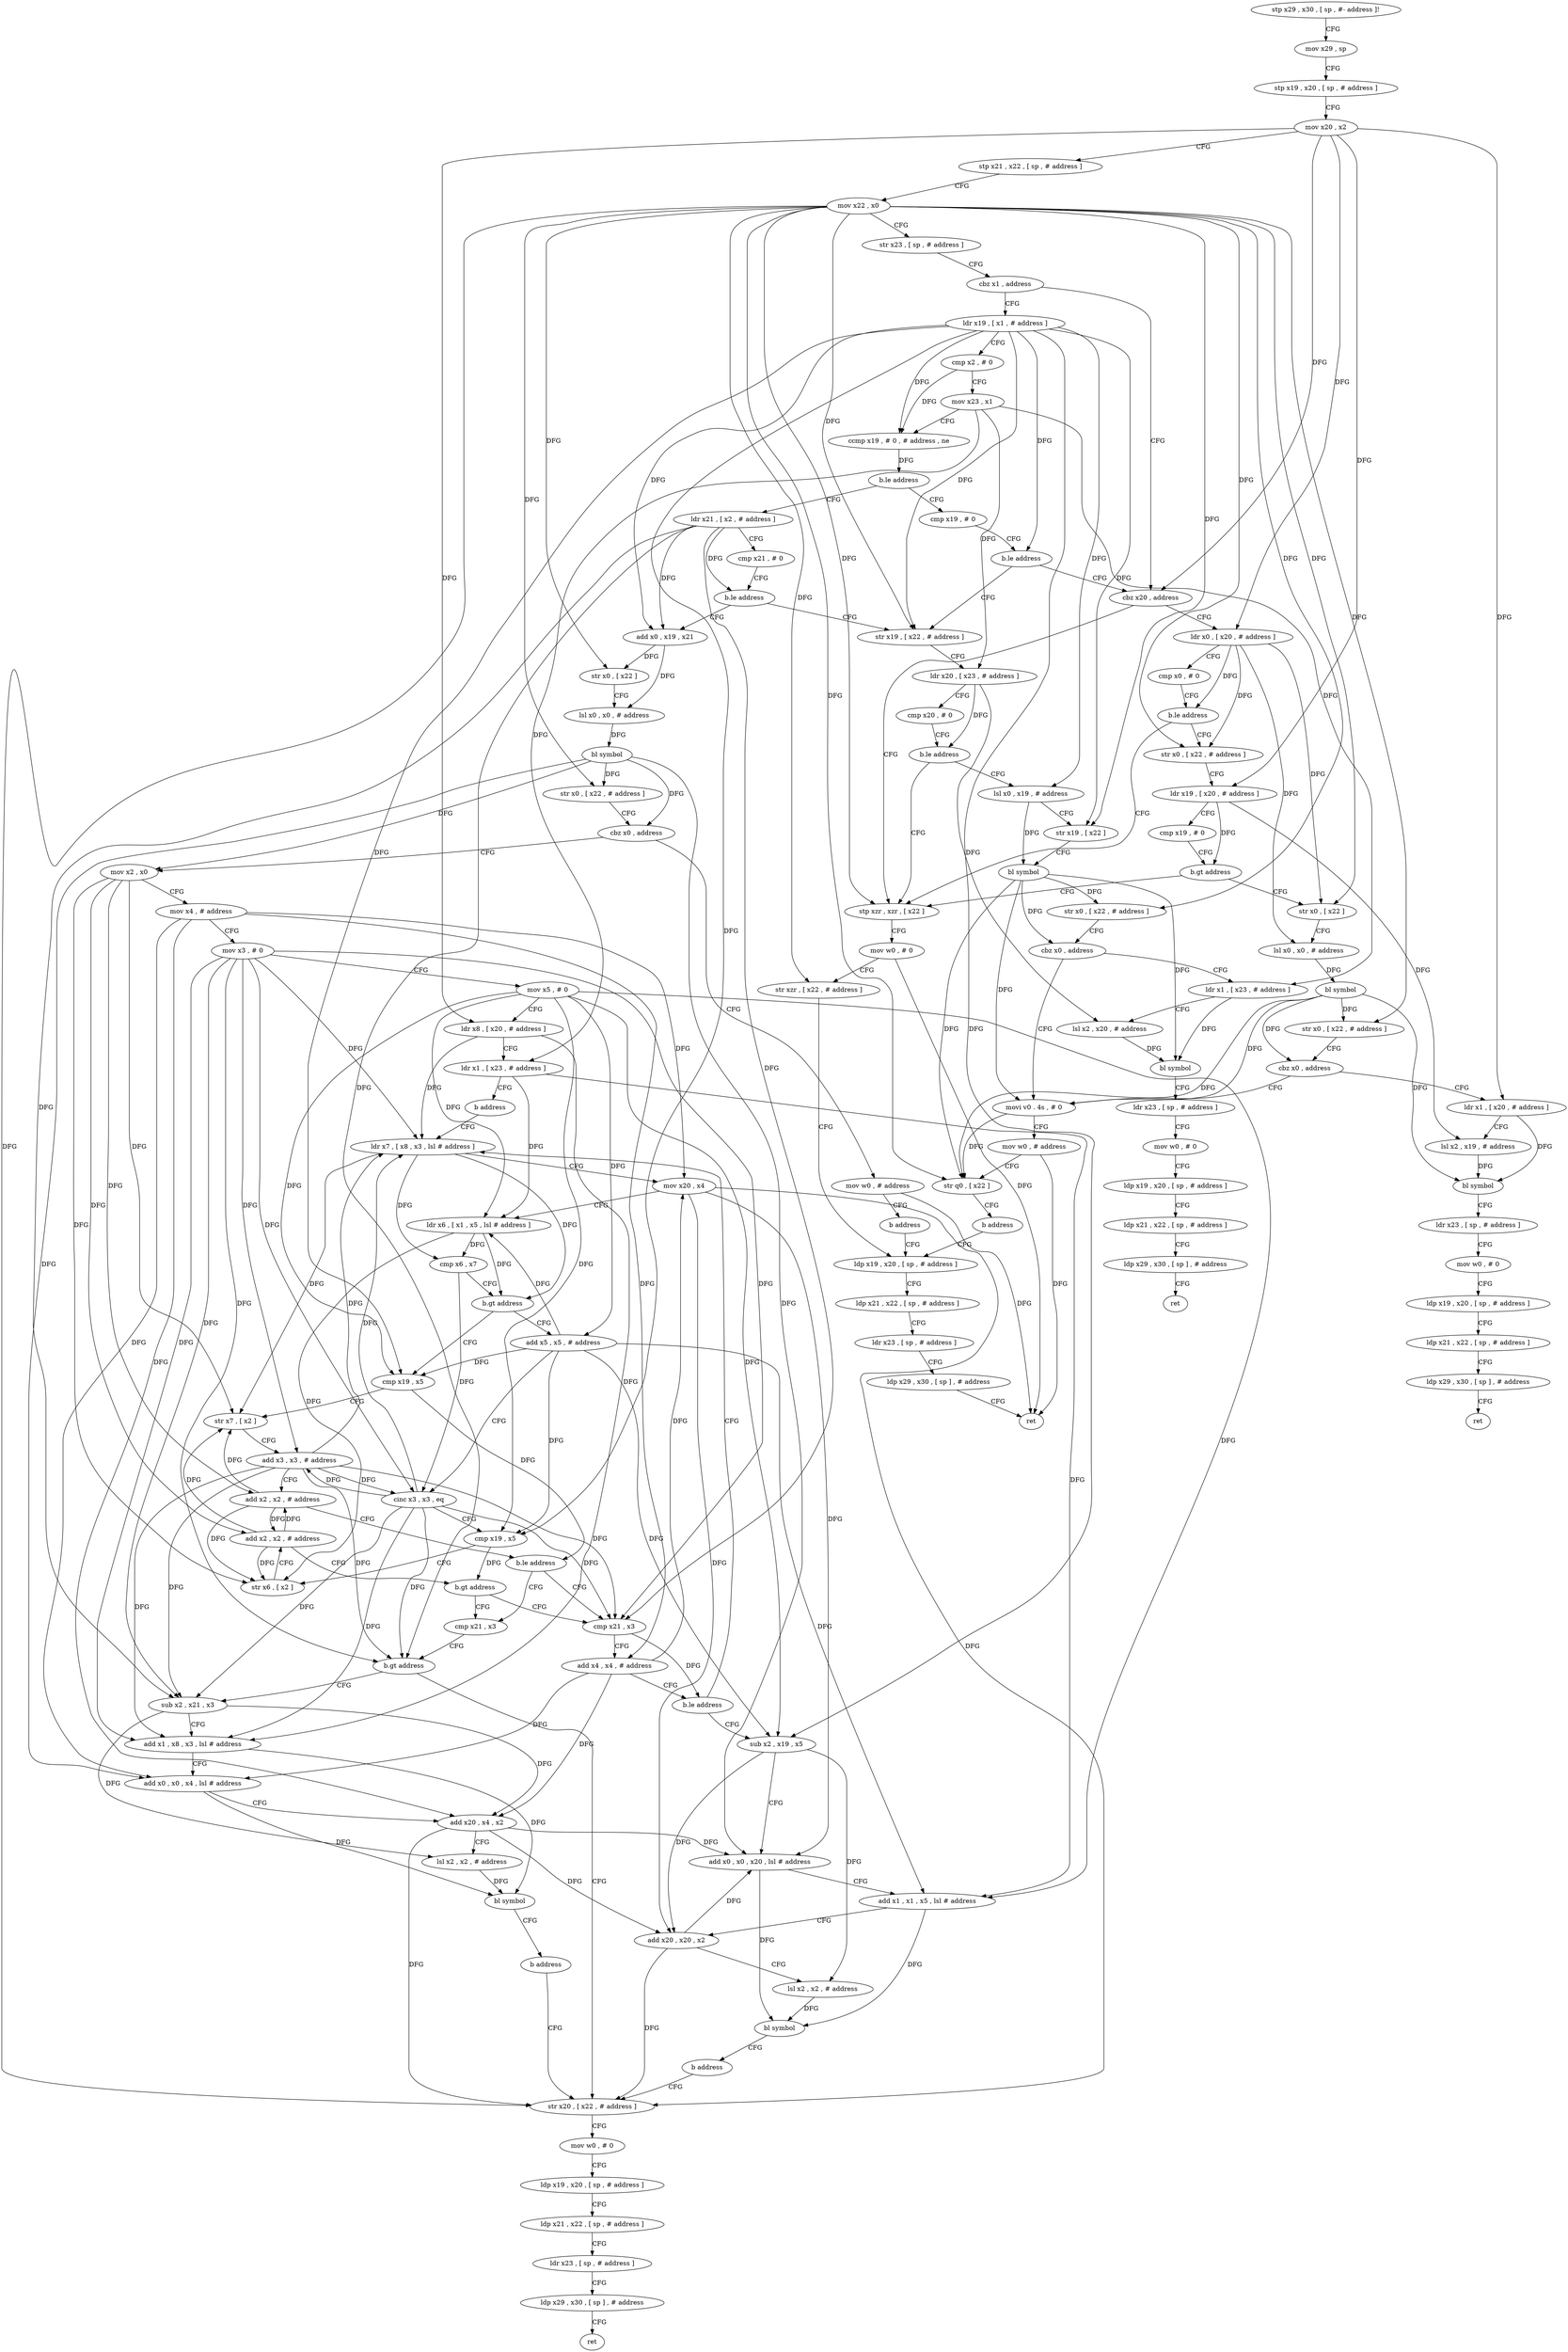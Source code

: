 digraph "func" {
"4389488" [label = "stp x29 , x30 , [ sp , #- address ]!" ]
"4389492" [label = "mov x29 , sp" ]
"4389496" [label = "stp x19 , x20 , [ sp , # address ]" ]
"4389500" [label = "mov x20 , x2" ]
"4389504" [label = "stp x21 , x22 , [ sp , # address ]" ]
"4389508" [label = "mov x22 , x0" ]
"4389512" [label = "str x23 , [ sp , # address ]" ]
"4389516" [label = "cbz x1 , address" ]
"4389800" [label = "cbz x20 , address" ]
"4389520" [label = "ldr x19 , [ x1 , # address ]" ]
"4389832" [label = "stp xzr , xzr , [ x22 ]" ]
"4389804" [label = "ldr x0 , [ x20 , # address ]" ]
"4389524" [label = "cmp x2 , # 0" ]
"4389528" [label = "mov x23 , x1" ]
"4389532" [label = "ccmp x19 , # 0 , # address , ne" ]
"4389536" [label = "b.le address" ]
"4389720" [label = "cmp x19 , # 0" ]
"4389540" [label = "ldr x21 , [ x2 , # address ]" ]
"4389836" [label = "mov w0 , # 0" ]
"4389840" [label = "str xzr , [ x22 , # address ]" ]
"4389844" [label = "ldp x19 , x20 , [ sp , # address ]" ]
"4389808" [label = "cmp x0 , # 0" ]
"4389812" [label = "b.le address" ]
"4389816" [label = "str x0 , [ x22 , # address ]" ]
"4389724" [label = "b.le address" ]
"4389728" [label = "str x19 , [ x22 , # address ]" ]
"4389544" [label = "cmp x21 , # 0" ]
"4389548" [label = "b.le address" ]
"4389552" [label = "add x0 , x19 , x21" ]
"4389820" [label = "ldr x19 , [ x20 , # address ]" ]
"4389824" [label = "cmp x19 , # 0" ]
"4389828" [label = "b.gt address" ]
"4389864" [label = "str x0 , [ x22 ]" ]
"4389732" [label = "ldr x20 , [ x23 , # address ]" ]
"4389736" [label = "cmp x20 , # 0" ]
"4389740" [label = "b.le address" ]
"4389744" [label = "lsl x0 , x19 , # address" ]
"4389556" [label = "str x0 , [ x22 ]" ]
"4389560" [label = "lsl x0 , x0 , # address" ]
"4389564" [label = "bl symbol" ]
"4389568" [label = "str x0 , [ x22 , # address ]" ]
"4389572" [label = "cbz x0 , address" ]
"4390000" [label = "mov w0 , # address" ]
"4389576" [label = "mov x2 , x0" ]
"4389868" [label = "lsl x0 , x0 , # address" ]
"4389872" [label = "bl symbol" ]
"4389876" [label = "str x0 , [ x22 , # address ]" ]
"4389880" [label = "cbz x0 , address" ]
"4389984" [label = "movi v0 . 4s , # 0" ]
"4389884" [label = "ldr x1 , [ x20 , # address ]" ]
"4389748" [label = "str x19 , [ x22 ]" ]
"4389752" [label = "bl symbol" ]
"4389756" [label = "str x0 , [ x22 , # address ]" ]
"4389760" [label = "cbz x0 , address" ]
"4389764" [label = "ldr x1 , [ x23 , # address ]" ]
"4390004" [label = "b address" ]
"4389580" [label = "mov x4 , # address" ]
"4389584" [label = "mov x3 , # 0" ]
"4389588" [label = "mov x5 , # 0" ]
"4389592" [label = "ldr x8 , [ x20 , # address ]" ]
"4389596" [label = "ldr x1 , [ x23 , # address ]" ]
"4389600" [label = "b address" ]
"4389640" [label = "ldr x7 , [ x8 , x3 , lsl # address ]" ]
"4389988" [label = "mov w0 , # address" ]
"4389992" [label = "str q0 , [ x22 ]" ]
"4389996" [label = "b address" ]
"4389888" [label = "lsl x2 , x19 , # address" ]
"4389892" [label = "bl symbol" ]
"4389896" [label = "ldr x23 , [ sp , # address ]" ]
"4389900" [label = "mov w0 , # 0" ]
"4389904" [label = "ldp x19 , x20 , [ sp , # address ]" ]
"4389908" [label = "ldp x21 , x22 , [ sp , # address ]" ]
"4389912" [label = "ldp x29 , x30 , [ sp ] , # address" ]
"4389916" [label = "ret" ]
"4389768" [label = "lsl x2 , x20 , # address" ]
"4389772" [label = "bl symbol" ]
"4389776" [label = "ldr x23 , [ sp , # address ]" ]
"4389780" [label = "mov w0 , # 0" ]
"4389784" [label = "ldp x19 , x20 , [ sp , # address ]" ]
"4389788" [label = "ldp x21 , x22 , [ sp , # address ]" ]
"4389792" [label = "ldp x29 , x30 , [ sp ] , # address" ]
"4389796" [label = "ret" ]
"4389848" [label = "ldp x21 , x22 , [ sp , # address ]" ]
"4389852" [label = "ldr x23 , [ sp , # address ]" ]
"4389856" [label = "ldp x29 , x30 , [ sp ] , # address" ]
"4389860" [label = "ret" ]
"4389644" [label = "mov x20 , x4" ]
"4389648" [label = "ldr x6 , [ x1 , x5 , lsl # address ]" ]
"4389652" [label = "cmp x6 , x7" ]
"4389656" [label = "b.gt address" ]
"4389608" [label = "cmp x19 , x5" ]
"4389660" [label = "add x5 , x5 , # address" ]
"4389612" [label = "str x7 , [ x2 ]" ]
"4389616" [label = "add x3 , x3 , # address" ]
"4389620" [label = "add x2 , x2 , # address" ]
"4389624" [label = "b.le address" ]
"4389684" [label = "cmp x21 , x3" ]
"4389628" [label = "cmp x21 , x3" ]
"4389664" [label = "cinc x3 , x3 , eq" ]
"4389668" [label = "cmp x19 , x5" ]
"4389672" [label = "str x6 , [ x2 ]" ]
"4389676" [label = "add x2 , x2 , # address" ]
"4389680" [label = "b.gt address" ]
"4389688" [label = "b.gt address" ]
"4389952" [label = "sub x2 , x21 , x3" ]
"4389692" [label = "str x20 , [ x22 , # address ]" ]
"4389632" [label = "add x4 , x4 , # address" ]
"4389636" [label = "b.le address" ]
"4389920" [label = "sub x2 , x19 , x5" ]
"4389956" [label = "add x1 , x8 , x3 , lsl # address" ]
"4389960" [label = "add x0 , x0 , x4 , lsl # address" ]
"4389964" [label = "add x20 , x4 , x2" ]
"4389968" [label = "lsl x2 , x2 , # address" ]
"4389972" [label = "bl symbol" ]
"4389976" [label = "b address" ]
"4389696" [label = "mov w0 , # 0" ]
"4389700" [label = "ldp x19 , x20 , [ sp , # address ]" ]
"4389704" [label = "ldp x21 , x22 , [ sp , # address ]" ]
"4389708" [label = "ldr x23 , [ sp , # address ]" ]
"4389712" [label = "ldp x29 , x30 , [ sp ] , # address" ]
"4389716" [label = "ret" ]
"4389924" [label = "add x0 , x0 , x20 , lsl # address" ]
"4389928" [label = "add x1 , x1 , x5 , lsl # address" ]
"4389932" [label = "add x20 , x20 , x2" ]
"4389936" [label = "lsl x2 , x2 , # address" ]
"4389940" [label = "bl symbol" ]
"4389944" [label = "b address" ]
"4389488" -> "4389492" [ label = "CFG" ]
"4389492" -> "4389496" [ label = "CFG" ]
"4389496" -> "4389500" [ label = "CFG" ]
"4389500" -> "4389504" [ label = "CFG" ]
"4389500" -> "4389800" [ label = "DFG" ]
"4389500" -> "4389804" [ label = "DFG" ]
"4389500" -> "4389820" [ label = "DFG" ]
"4389500" -> "4389884" [ label = "DFG" ]
"4389500" -> "4389592" [ label = "DFG" ]
"4389504" -> "4389508" [ label = "CFG" ]
"4389508" -> "4389512" [ label = "CFG" ]
"4389508" -> "4389832" [ label = "DFG" ]
"4389508" -> "4389840" [ label = "DFG" ]
"4389508" -> "4389816" [ label = "DFG" ]
"4389508" -> "4389864" [ label = "DFG" ]
"4389508" -> "4389876" [ label = "DFG" ]
"4389508" -> "4389992" [ label = "DFG" ]
"4389508" -> "4389728" [ label = "DFG" ]
"4389508" -> "4389556" [ label = "DFG" ]
"4389508" -> "4389568" [ label = "DFG" ]
"4389508" -> "4389748" [ label = "DFG" ]
"4389508" -> "4389756" [ label = "DFG" ]
"4389508" -> "4389692" [ label = "DFG" ]
"4389512" -> "4389516" [ label = "CFG" ]
"4389516" -> "4389800" [ label = "CFG" ]
"4389516" -> "4389520" [ label = "CFG" ]
"4389800" -> "4389832" [ label = "CFG" ]
"4389800" -> "4389804" [ label = "CFG" ]
"4389520" -> "4389524" [ label = "CFG" ]
"4389520" -> "4389532" [ label = "DFG" ]
"4389520" -> "4389724" [ label = "DFG" ]
"4389520" -> "4389728" [ label = "DFG" ]
"4389520" -> "4389552" [ label = "DFG" ]
"4389520" -> "4389744" [ label = "DFG" ]
"4389520" -> "4389748" [ label = "DFG" ]
"4389520" -> "4389608" [ label = "DFG" ]
"4389520" -> "4389920" [ label = "DFG" ]
"4389520" -> "4389668" [ label = "DFG" ]
"4389832" -> "4389836" [ label = "CFG" ]
"4389804" -> "4389808" [ label = "CFG" ]
"4389804" -> "4389812" [ label = "DFG" ]
"4389804" -> "4389816" [ label = "DFG" ]
"4389804" -> "4389864" [ label = "DFG" ]
"4389804" -> "4389868" [ label = "DFG" ]
"4389524" -> "4389528" [ label = "CFG" ]
"4389524" -> "4389532" [ label = "DFG" ]
"4389528" -> "4389532" [ label = "CFG" ]
"4389528" -> "4389732" [ label = "DFG" ]
"4389528" -> "4389596" [ label = "DFG" ]
"4389528" -> "4389764" [ label = "DFG" ]
"4389532" -> "4389536" [ label = "DFG" ]
"4389536" -> "4389720" [ label = "CFG" ]
"4389536" -> "4389540" [ label = "CFG" ]
"4389720" -> "4389724" [ label = "CFG" ]
"4389540" -> "4389544" [ label = "CFG" ]
"4389540" -> "4389548" [ label = "DFG" ]
"4389540" -> "4389552" [ label = "DFG" ]
"4389540" -> "4389688" [ label = "DFG" ]
"4389540" -> "4389628" [ label = "DFG" ]
"4389540" -> "4389952" [ label = "DFG" ]
"4389836" -> "4389840" [ label = "CFG" ]
"4389836" -> "4389860" [ label = "DFG" ]
"4389840" -> "4389844" [ label = "CFG" ]
"4389844" -> "4389848" [ label = "CFG" ]
"4389808" -> "4389812" [ label = "CFG" ]
"4389812" -> "4389832" [ label = "CFG" ]
"4389812" -> "4389816" [ label = "CFG" ]
"4389816" -> "4389820" [ label = "CFG" ]
"4389724" -> "4389800" [ label = "CFG" ]
"4389724" -> "4389728" [ label = "CFG" ]
"4389728" -> "4389732" [ label = "CFG" ]
"4389544" -> "4389548" [ label = "CFG" ]
"4389548" -> "4389728" [ label = "CFG" ]
"4389548" -> "4389552" [ label = "CFG" ]
"4389552" -> "4389556" [ label = "DFG" ]
"4389552" -> "4389560" [ label = "DFG" ]
"4389820" -> "4389824" [ label = "CFG" ]
"4389820" -> "4389828" [ label = "DFG" ]
"4389820" -> "4389888" [ label = "DFG" ]
"4389824" -> "4389828" [ label = "CFG" ]
"4389828" -> "4389864" [ label = "CFG" ]
"4389828" -> "4389832" [ label = "CFG" ]
"4389864" -> "4389868" [ label = "CFG" ]
"4389732" -> "4389736" [ label = "CFG" ]
"4389732" -> "4389740" [ label = "DFG" ]
"4389732" -> "4389768" [ label = "DFG" ]
"4389736" -> "4389740" [ label = "CFG" ]
"4389740" -> "4389832" [ label = "CFG" ]
"4389740" -> "4389744" [ label = "CFG" ]
"4389744" -> "4389748" [ label = "CFG" ]
"4389744" -> "4389752" [ label = "DFG" ]
"4389556" -> "4389560" [ label = "CFG" ]
"4389560" -> "4389564" [ label = "DFG" ]
"4389564" -> "4389568" [ label = "DFG" ]
"4389564" -> "4389572" [ label = "DFG" ]
"4389564" -> "4389576" [ label = "DFG" ]
"4389564" -> "4389960" [ label = "DFG" ]
"4389564" -> "4389924" [ label = "DFG" ]
"4389568" -> "4389572" [ label = "CFG" ]
"4389572" -> "4390000" [ label = "CFG" ]
"4389572" -> "4389576" [ label = "CFG" ]
"4390000" -> "4390004" [ label = "CFG" ]
"4390000" -> "4389860" [ label = "DFG" ]
"4389576" -> "4389580" [ label = "CFG" ]
"4389576" -> "4389612" [ label = "DFG" ]
"4389576" -> "4389620" [ label = "DFG" ]
"4389576" -> "4389672" [ label = "DFG" ]
"4389576" -> "4389676" [ label = "DFG" ]
"4389868" -> "4389872" [ label = "DFG" ]
"4389872" -> "4389876" [ label = "DFG" ]
"4389872" -> "4389880" [ label = "DFG" ]
"4389872" -> "4389892" [ label = "DFG" ]
"4389872" -> "4389984" [ label = "DFG" ]
"4389872" -> "4389992" [ label = "DFG" ]
"4389876" -> "4389880" [ label = "CFG" ]
"4389880" -> "4389984" [ label = "CFG" ]
"4389880" -> "4389884" [ label = "CFG" ]
"4389984" -> "4389988" [ label = "CFG" ]
"4389984" -> "4389992" [ label = "DFG" ]
"4389884" -> "4389888" [ label = "CFG" ]
"4389884" -> "4389892" [ label = "DFG" ]
"4389748" -> "4389752" [ label = "CFG" ]
"4389752" -> "4389756" [ label = "DFG" ]
"4389752" -> "4389984" [ label = "DFG" ]
"4389752" -> "4389992" [ label = "DFG" ]
"4389752" -> "4389760" [ label = "DFG" ]
"4389752" -> "4389772" [ label = "DFG" ]
"4389756" -> "4389760" [ label = "CFG" ]
"4389760" -> "4389984" [ label = "CFG" ]
"4389760" -> "4389764" [ label = "CFG" ]
"4389764" -> "4389768" [ label = "CFG" ]
"4389764" -> "4389772" [ label = "DFG" ]
"4390004" -> "4389844" [ label = "CFG" ]
"4389580" -> "4389584" [ label = "CFG" ]
"4389580" -> "4389644" [ label = "DFG" ]
"4389580" -> "4389632" [ label = "DFG" ]
"4389580" -> "4389960" [ label = "DFG" ]
"4389580" -> "4389964" [ label = "DFG" ]
"4389584" -> "4389588" [ label = "CFG" ]
"4389584" -> "4389640" [ label = "DFG" ]
"4389584" -> "4389616" [ label = "DFG" ]
"4389584" -> "4389688" [ label = "DFG" ]
"4389584" -> "4389628" [ label = "DFG" ]
"4389584" -> "4389664" [ label = "DFG" ]
"4389584" -> "4389952" [ label = "DFG" ]
"4389584" -> "4389956" [ label = "DFG" ]
"4389588" -> "4389592" [ label = "CFG" ]
"4389588" -> "4389648" [ label = "DFG" ]
"4389588" -> "4389608" [ label = "DFG" ]
"4389588" -> "4389660" [ label = "DFG" ]
"4389588" -> "4389920" [ label = "DFG" ]
"4389588" -> "4389928" [ label = "DFG" ]
"4389588" -> "4389668" [ label = "DFG" ]
"4389592" -> "4389596" [ label = "CFG" ]
"4389592" -> "4389640" [ label = "DFG" ]
"4389592" -> "4389956" [ label = "DFG" ]
"4389596" -> "4389600" [ label = "CFG" ]
"4389596" -> "4389648" [ label = "DFG" ]
"4389596" -> "4389928" [ label = "DFG" ]
"4389600" -> "4389640" [ label = "CFG" ]
"4389640" -> "4389644" [ label = "CFG" ]
"4389640" -> "4389652" [ label = "DFG" ]
"4389640" -> "4389656" [ label = "DFG" ]
"4389640" -> "4389612" [ label = "DFG" ]
"4389988" -> "4389992" [ label = "CFG" ]
"4389988" -> "4389860" [ label = "DFG" ]
"4389992" -> "4389996" [ label = "CFG" ]
"4389996" -> "4389844" [ label = "CFG" ]
"4389888" -> "4389892" [ label = "DFG" ]
"4389892" -> "4389896" [ label = "CFG" ]
"4389896" -> "4389900" [ label = "CFG" ]
"4389900" -> "4389904" [ label = "CFG" ]
"4389904" -> "4389908" [ label = "CFG" ]
"4389908" -> "4389912" [ label = "CFG" ]
"4389912" -> "4389916" [ label = "CFG" ]
"4389768" -> "4389772" [ label = "DFG" ]
"4389772" -> "4389776" [ label = "CFG" ]
"4389776" -> "4389780" [ label = "CFG" ]
"4389780" -> "4389784" [ label = "CFG" ]
"4389784" -> "4389788" [ label = "CFG" ]
"4389788" -> "4389792" [ label = "CFG" ]
"4389792" -> "4389796" [ label = "CFG" ]
"4389848" -> "4389852" [ label = "CFG" ]
"4389852" -> "4389856" [ label = "CFG" ]
"4389856" -> "4389860" [ label = "CFG" ]
"4389644" -> "4389648" [ label = "CFG" ]
"4389644" -> "4389692" [ label = "DFG" ]
"4389644" -> "4389924" [ label = "DFG" ]
"4389644" -> "4389932" [ label = "DFG" ]
"4389648" -> "4389652" [ label = "DFG" ]
"4389648" -> "4389656" [ label = "DFG" ]
"4389648" -> "4389672" [ label = "DFG" ]
"4389652" -> "4389656" [ label = "CFG" ]
"4389652" -> "4389664" [ label = "DFG" ]
"4389656" -> "4389608" [ label = "CFG" ]
"4389656" -> "4389660" [ label = "CFG" ]
"4389608" -> "4389612" [ label = "CFG" ]
"4389608" -> "4389624" [ label = "DFG" ]
"4389660" -> "4389664" [ label = "CFG" ]
"4389660" -> "4389648" [ label = "DFG" ]
"4389660" -> "4389608" [ label = "DFG" ]
"4389660" -> "4389920" [ label = "DFG" ]
"4389660" -> "4389928" [ label = "DFG" ]
"4389660" -> "4389668" [ label = "DFG" ]
"4389612" -> "4389616" [ label = "CFG" ]
"4389616" -> "4389620" [ label = "CFG" ]
"4389616" -> "4389640" [ label = "DFG" ]
"4389616" -> "4389688" [ label = "DFG" ]
"4389616" -> "4389628" [ label = "DFG" ]
"4389616" -> "4389664" [ label = "DFG" ]
"4389616" -> "4389952" [ label = "DFG" ]
"4389616" -> "4389956" [ label = "DFG" ]
"4389620" -> "4389624" [ label = "CFG" ]
"4389620" -> "4389612" [ label = "DFG" ]
"4389620" -> "4389672" [ label = "DFG" ]
"4389620" -> "4389676" [ label = "DFG" ]
"4389624" -> "4389684" [ label = "CFG" ]
"4389624" -> "4389628" [ label = "CFG" ]
"4389684" -> "4389688" [ label = "CFG" ]
"4389628" -> "4389632" [ label = "CFG" ]
"4389628" -> "4389636" [ label = "DFG" ]
"4389664" -> "4389668" [ label = "CFG" ]
"4389664" -> "4389640" [ label = "DFG" ]
"4389664" -> "4389616" [ label = "DFG" ]
"4389664" -> "4389688" [ label = "DFG" ]
"4389664" -> "4389628" [ label = "DFG" ]
"4389664" -> "4389952" [ label = "DFG" ]
"4389664" -> "4389956" [ label = "DFG" ]
"4389668" -> "4389672" [ label = "CFG" ]
"4389668" -> "4389680" [ label = "DFG" ]
"4389672" -> "4389676" [ label = "CFG" ]
"4389676" -> "4389680" [ label = "CFG" ]
"4389676" -> "4389620" [ label = "DFG" ]
"4389676" -> "4389612" [ label = "DFG" ]
"4389676" -> "4389672" [ label = "DFG" ]
"4389680" -> "4389628" [ label = "CFG" ]
"4389680" -> "4389684" [ label = "CFG" ]
"4389688" -> "4389952" [ label = "CFG" ]
"4389688" -> "4389692" [ label = "CFG" ]
"4389952" -> "4389956" [ label = "CFG" ]
"4389952" -> "4389964" [ label = "DFG" ]
"4389952" -> "4389968" [ label = "DFG" ]
"4389692" -> "4389696" [ label = "CFG" ]
"4389632" -> "4389636" [ label = "CFG" ]
"4389632" -> "4389644" [ label = "DFG" ]
"4389632" -> "4389960" [ label = "DFG" ]
"4389632" -> "4389964" [ label = "DFG" ]
"4389636" -> "4389920" [ label = "CFG" ]
"4389636" -> "4389640" [ label = "CFG" ]
"4389920" -> "4389924" [ label = "CFG" ]
"4389920" -> "4389932" [ label = "DFG" ]
"4389920" -> "4389936" [ label = "DFG" ]
"4389956" -> "4389960" [ label = "CFG" ]
"4389956" -> "4389972" [ label = "DFG" ]
"4389960" -> "4389964" [ label = "CFG" ]
"4389960" -> "4389972" [ label = "DFG" ]
"4389964" -> "4389968" [ label = "CFG" ]
"4389964" -> "4389692" [ label = "DFG" ]
"4389964" -> "4389924" [ label = "DFG" ]
"4389964" -> "4389932" [ label = "DFG" ]
"4389968" -> "4389972" [ label = "DFG" ]
"4389972" -> "4389976" [ label = "CFG" ]
"4389976" -> "4389692" [ label = "CFG" ]
"4389696" -> "4389700" [ label = "CFG" ]
"4389700" -> "4389704" [ label = "CFG" ]
"4389704" -> "4389708" [ label = "CFG" ]
"4389708" -> "4389712" [ label = "CFG" ]
"4389712" -> "4389716" [ label = "CFG" ]
"4389924" -> "4389928" [ label = "CFG" ]
"4389924" -> "4389940" [ label = "DFG" ]
"4389928" -> "4389932" [ label = "CFG" ]
"4389928" -> "4389940" [ label = "DFG" ]
"4389932" -> "4389936" [ label = "CFG" ]
"4389932" -> "4389692" [ label = "DFG" ]
"4389932" -> "4389924" [ label = "DFG" ]
"4389936" -> "4389940" [ label = "DFG" ]
"4389940" -> "4389944" [ label = "CFG" ]
"4389944" -> "4389692" [ label = "CFG" ]
}
